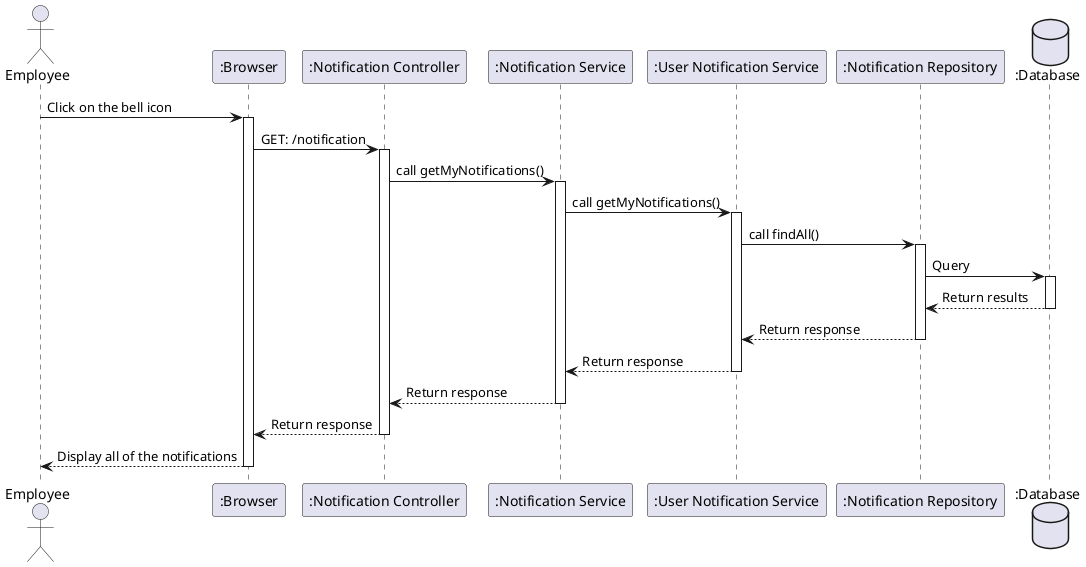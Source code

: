 @startuml

actor Employee as user
participant ":Browser" as a
participant ":Notification Controller" as b
participant ":Notification Service" as c
participant ":User Notification Service" as d
participant ":Notification Repository" as e
database ":Database" as f

user -> a++: Click on the bell icon
a -> b++: GET: /notification
b -> c++: call getMyNotifications()
c -> d++: call getMyNotifications()
d -> e++: call findAll()
e -> f++: Query
f --> e--: Return results
e --> d--: Return response
d --> c--: Return response
c --> b--: Return response
b --> a--: Return response
a --> user--: Display all of the notifications
@enduml